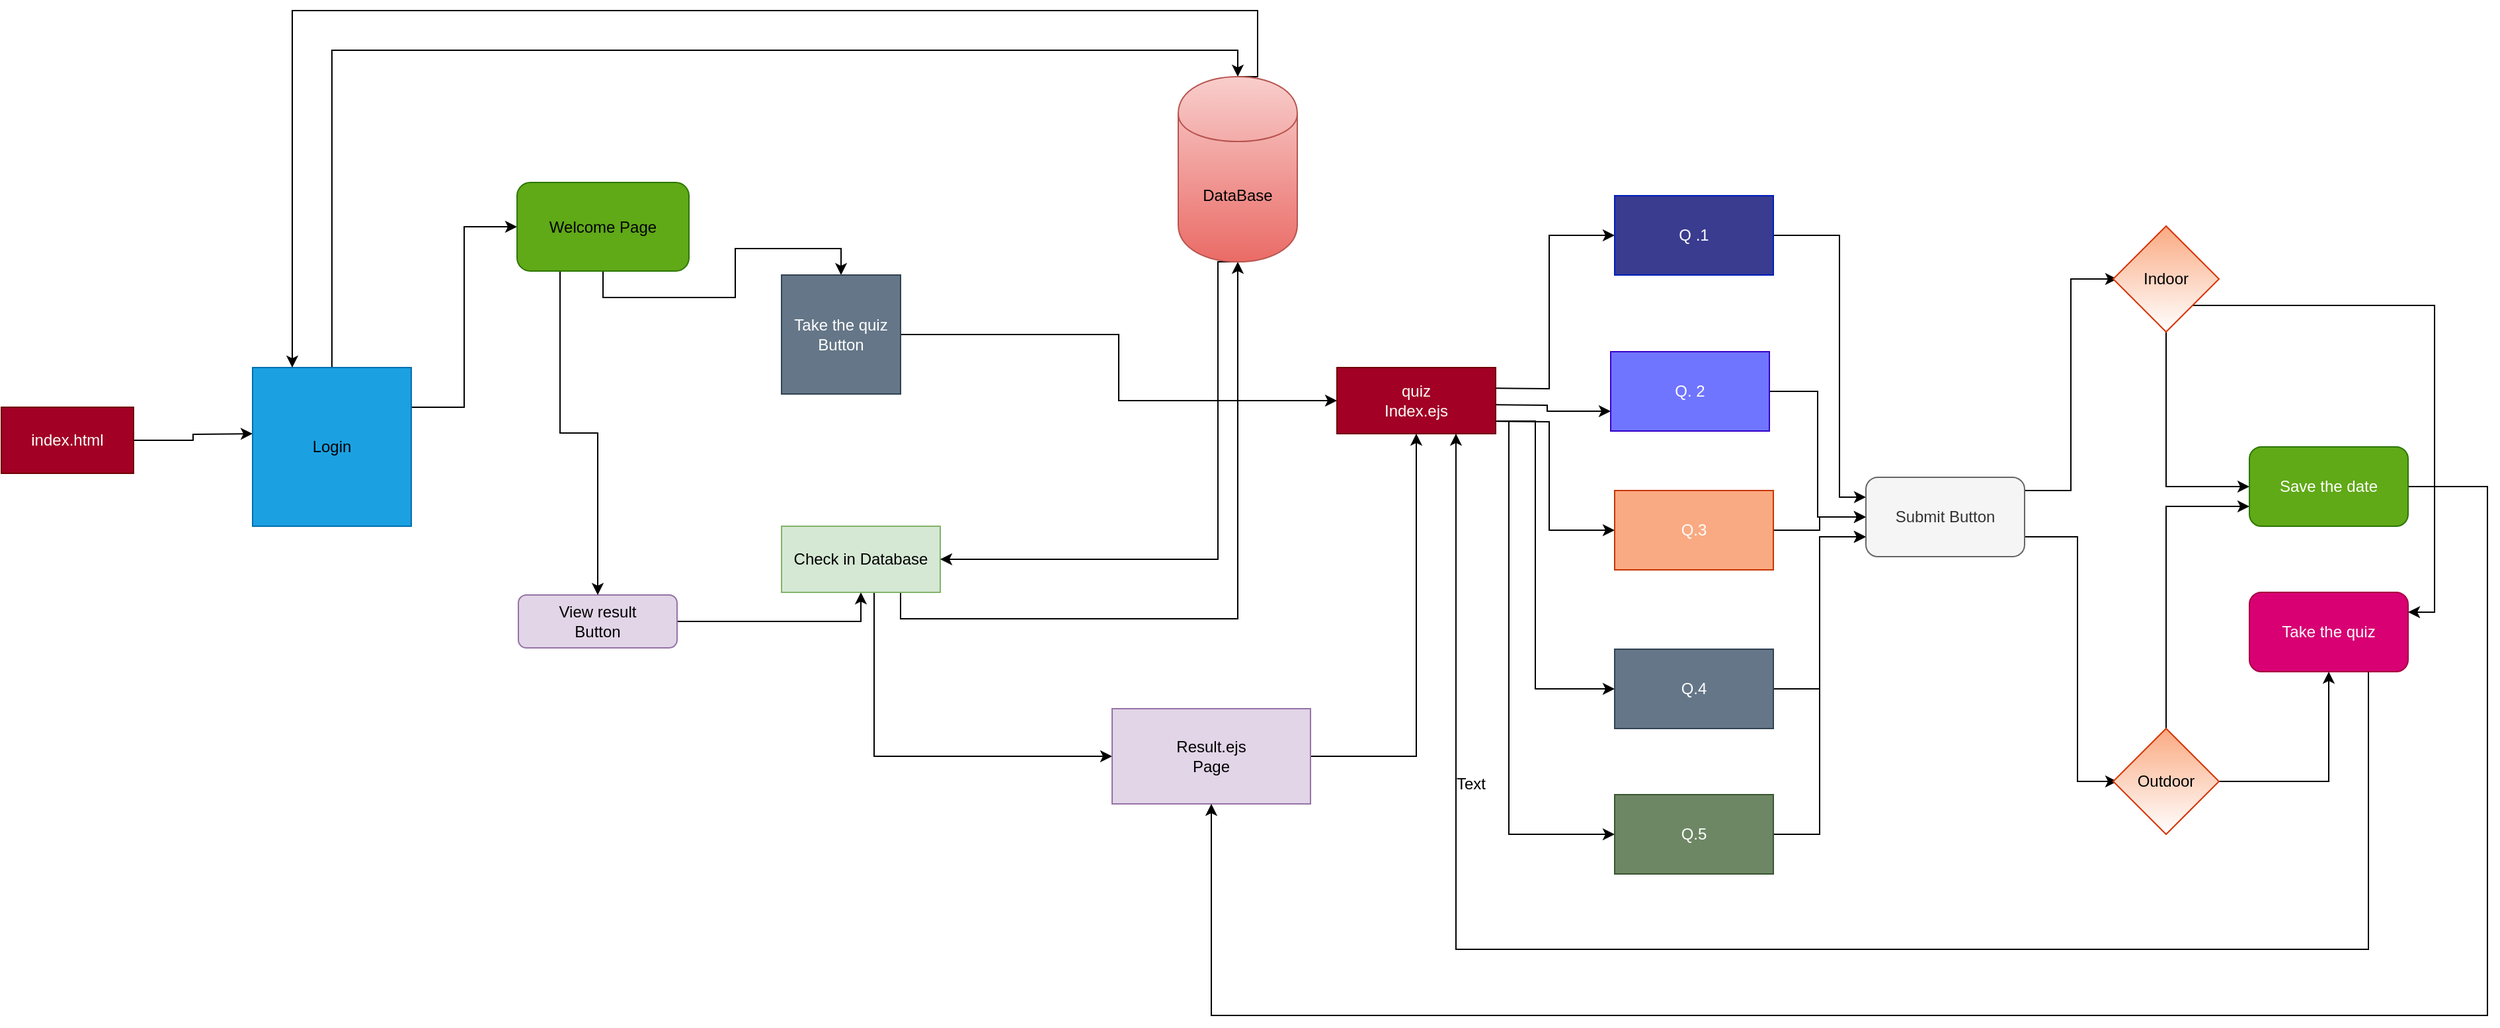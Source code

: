 <mxfile version="12.7.2" type="github">
  <diagram id="H4Ju19sgC8gWFPNlpFQ3" name="Page-1">
    <mxGraphModel dx="1763" dy="2350" grid="1" gridSize="10" guides="1" tooltips="1" connect="1" arrows="1" fold="1" page="1" pageScale="1" pageWidth="850" pageHeight="1100" math="0" shadow="0">
      <root>
        <mxCell id="0" />
        <mxCell id="1" parent="0" />
        <mxCell id="xxdXjiNccwobuQIZFkfi-4" style="edgeStyle=orthogonalEdgeStyle;rounded=0;orthogonalLoop=1;jettySize=auto;html=1;exitX=1;exitY=0.5;exitDx=0;exitDy=0;" parent="1" source="MGtZEtJ0QbS-JZSsQWYv-2" edge="1">
          <mxGeometry relative="1" as="geometry">
            <mxPoint x="200" y="240" as="targetPoint" />
          </mxGeometry>
        </mxCell>
        <mxCell id="MGtZEtJ0QbS-JZSsQWYv-2" value="index.html" style="rounded=0;whiteSpace=wrap;html=1;fillColor=#a20025;strokeColor=#6F0000;fontColor=#ffffff;" parent="1" vertex="1">
          <mxGeometry x="10" y="220" width="100" height="50" as="geometry" />
        </mxCell>
        <mxCell id="xxdXjiNccwobuQIZFkfi-10" style="edgeStyle=orthogonalEdgeStyle;rounded=0;orthogonalLoop=1;jettySize=auto;html=1;exitX=1;exitY=0.25;exitDx=0;exitDy=0;entryX=0;entryY=0.5;entryDx=0;entryDy=0;" parent="1" source="xxdXjiNccwobuQIZFkfi-6" target="xxdXjiNccwobuQIZFkfi-9" edge="1">
          <mxGeometry relative="1" as="geometry">
            <mxPoint x="360" y="100" as="targetPoint" />
          </mxGeometry>
        </mxCell>
        <mxCell id="EnImceDTlOAHcLMJtSdO-2" style="edgeStyle=orthogonalEdgeStyle;rounded=0;orthogonalLoop=1;jettySize=auto;html=1;exitX=0.5;exitY=0;exitDx=0;exitDy=0;entryX=0.5;entryY=0;entryDx=0;entryDy=0;" edge="1" parent="1" source="xxdXjiNccwobuQIZFkfi-6" target="xxdXjiNccwobuQIZFkfi-19">
          <mxGeometry relative="1" as="geometry">
            <mxPoint x="260.143" y="20" as="targetPoint" />
          </mxGeometry>
        </mxCell>
        <mxCell id="xxdXjiNccwobuQIZFkfi-6" value="&lt;font color=&quot;#000000&quot;&gt;Login&lt;/font&gt;" style="whiteSpace=wrap;html=1;aspect=fixed;strokeColor=#006EAF;fillColor=#1ba1e2;fontColor=#ffffff;" parent="1" vertex="1">
          <mxGeometry x="200" y="190" width="120" height="120" as="geometry" />
        </mxCell>
        <mxCell id="xxdXjiNccwobuQIZFkfi-17" style="edgeStyle=orthogonalEdgeStyle;rounded=0;orthogonalLoop=1;jettySize=auto;html=1;exitX=1;exitY=0.5;exitDx=0;exitDy=0;entryX=0.5;entryY=1;entryDx=0;entryDy=0;" parent="1" source="xxdXjiNccwobuQIZFkfi-8" target="xxdXjiNccwobuQIZFkfi-16" edge="1">
          <mxGeometry relative="1" as="geometry">
            <mxPoint x="670" y="382" as="targetPoint" />
          </mxGeometry>
        </mxCell>
        <mxCell id="xxdXjiNccwobuQIZFkfi-8" value="&lt;font color=&quot;#000000&quot;&gt;View result&lt;br&gt;Button&lt;br&gt;&lt;/font&gt;" style="rounded=1;whiteSpace=wrap;html=1;strokeColor=#9673a6;fillColor=#e1d5e7;" parent="1" vertex="1">
          <mxGeometry x="401" y="362" width="120" height="40" as="geometry" />
        </mxCell>
        <mxCell id="EnImceDTlOAHcLMJtSdO-1" style="edgeStyle=orthogonalEdgeStyle;rounded=0;orthogonalLoop=1;jettySize=auto;html=1;exitX=0.5;exitY=1;exitDx=0;exitDy=0;" edge="1" parent="1" source="xxdXjiNccwobuQIZFkfi-9" target="xxdXjiNccwobuQIZFkfi-14">
          <mxGeometry relative="1" as="geometry" />
        </mxCell>
        <mxCell id="EnImceDTlOAHcLMJtSdO-5" style="edgeStyle=orthogonalEdgeStyle;rounded=0;orthogonalLoop=1;jettySize=auto;html=1;exitX=0.25;exitY=1;exitDx=0;exitDy=0;entryX=0.5;entryY=0;entryDx=0;entryDy=0;" edge="1" parent="1" source="xxdXjiNccwobuQIZFkfi-9" target="xxdXjiNccwobuQIZFkfi-8">
          <mxGeometry relative="1" as="geometry" />
        </mxCell>
        <mxCell id="xxdXjiNccwobuQIZFkfi-9" value="&lt;font color=&quot;#000000&quot;&gt;Welcome Page&lt;br&gt;&lt;/font&gt;" style="rounded=1;whiteSpace=wrap;html=1;strokeColor=#2D7600;fillColor=#60a917;fontColor=#ffffff;" parent="1" vertex="1">
          <mxGeometry x="400" y="50" width="130" height="67" as="geometry" />
        </mxCell>
        <mxCell id="EnImceDTlOAHcLMJtSdO-14" style="edgeStyle=orthogonalEdgeStyle;rounded=0;orthogonalLoop=1;jettySize=auto;html=1;exitX=1;exitY=0.5;exitDx=0;exitDy=0;entryX=0;entryY=0.5;entryDx=0;entryDy=0;" edge="1" parent="1" source="xxdXjiNccwobuQIZFkfi-14" target="xxdXjiNccwobuQIZFkfi-22">
          <mxGeometry relative="1" as="geometry" />
        </mxCell>
        <mxCell id="xxdXjiNccwobuQIZFkfi-14" value="Take the quiz&lt;br&gt;Button" style="whiteSpace=wrap;html=1;aspect=fixed;strokeColor=#314354;fillColor=#647687;fontColor=#ffffff;" parent="1" vertex="1">
          <mxGeometry x="600" y="120" width="90" height="90" as="geometry" />
        </mxCell>
        <mxCell id="EnImceDTlOAHcLMJtSdO-8" style="edgeStyle=orthogonalEdgeStyle;rounded=0;orthogonalLoop=1;jettySize=auto;html=1;exitX=0.75;exitY=1;exitDx=0;exitDy=0;entryX=0.5;entryY=1;entryDx=0;entryDy=0;" edge="1" parent="1" source="xxdXjiNccwobuQIZFkfi-16" target="xxdXjiNccwobuQIZFkfi-19">
          <mxGeometry relative="1" as="geometry" />
        </mxCell>
        <mxCell id="EnImceDTlOAHcLMJtSdO-12" style="edgeStyle=orthogonalEdgeStyle;rounded=0;orthogonalLoop=1;jettySize=auto;html=1;exitX=0.5;exitY=1;exitDx=0;exitDy=0;entryX=0;entryY=0.5;entryDx=0;entryDy=0;" edge="1" parent="1" source="xxdXjiNccwobuQIZFkfi-16" target="EnImceDTlOAHcLMJtSdO-10">
          <mxGeometry relative="1" as="geometry">
            <Array as="points">
              <mxPoint x="670" y="360" />
              <mxPoint x="670" y="484" />
            </Array>
          </mxGeometry>
        </mxCell>
        <mxCell id="xxdXjiNccwobuQIZFkfi-16" value="&lt;font color=&quot;#000000&quot;&gt;Check in Database&lt;/font&gt;" style="rounded=0;whiteSpace=wrap;html=1;strokeColor=#82b366;fillColor=#d5e8d4;" parent="1" vertex="1">
          <mxGeometry x="600" y="310" width="120" height="50" as="geometry" />
        </mxCell>
        <mxCell id="EnImceDTlOAHcLMJtSdO-3" style="edgeStyle=orthogonalEdgeStyle;rounded=0;orthogonalLoop=1;jettySize=auto;html=1;exitX=0.5;exitY=0;exitDx=0;exitDy=0;entryX=0.25;entryY=0;entryDx=0;entryDy=0;" edge="1" parent="1" source="xxdXjiNccwobuQIZFkfi-19" target="xxdXjiNccwobuQIZFkfi-6">
          <mxGeometry relative="1" as="geometry">
            <Array as="points">
              <mxPoint x="960" y="-30" />
              <mxPoint x="960" y="-80" />
              <mxPoint x="230" y="-80" />
            </Array>
          </mxGeometry>
        </mxCell>
        <mxCell id="EnImceDTlOAHcLMJtSdO-13" style="edgeStyle=orthogonalEdgeStyle;rounded=0;orthogonalLoop=1;jettySize=auto;html=1;exitX=0.5;exitY=1;exitDx=0;exitDy=0;entryX=1;entryY=0.5;entryDx=0;entryDy=0;" edge="1" parent="1" source="xxdXjiNccwobuQIZFkfi-19" target="xxdXjiNccwobuQIZFkfi-16">
          <mxGeometry relative="1" as="geometry">
            <Array as="points">
              <mxPoint x="930" y="110" />
              <mxPoint x="930" y="335" />
            </Array>
          </mxGeometry>
        </mxCell>
        <mxCell id="xxdXjiNccwobuQIZFkfi-19" value="DataBase" style="shape=cylinder;whiteSpace=wrap;html=1;boundedLbl=1;backgroundOutline=1;strokeColor=#b85450;fillColor=#f8cecc;gradientColor=#ea6b66;" parent="1" vertex="1">
          <mxGeometry x="900" y="-30" width="90" height="140" as="geometry" />
        </mxCell>
        <mxCell id="xxdXjiNccwobuQIZFkfi-29" style="edgeStyle=orthogonalEdgeStyle;rounded=0;orthogonalLoop=1;jettySize=auto;html=1;entryX=0;entryY=0.5;entryDx=0;entryDy=0;exitX=1;exitY=0.25;exitDx=0;exitDy=0;" parent="1" target="xxdXjiNccwobuQIZFkfi-24" edge="1">
          <mxGeometry relative="1" as="geometry">
            <mxPoint x="1150" y="103" as="targetPoint" />
            <mxPoint x="1130" y="205.5" as="sourcePoint" />
          </mxGeometry>
        </mxCell>
        <mxCell id="xxdXjiNccwobuQIZFkfi-30" style="edgeStyle=orthogonalEdgeStyle;rounded=0;orthogonalLoop=1;jettySize=auto;html=1;entryX=0;entryY=0.75;entryDx=0;entryDy=0;" parent="1" target="xxdXjiNccwobuQIZFkfi-25" edge="1">
          <mxGeometry relative="1" as="geometry">
            <mxPoint x="1130" y="218" as="sourcePoint" />
          </mxGeometry>
        </mxCell>
        <mxCell id="xxdXjiNccwobuQIZFkfi-32" style="edgeStyle=orthogonalEdgeStyle;rounded=0;orthogonalLoop=1;jettySize=auto;html=1;exitX=1;exitY=0.75;exitDx=0;exitDy=0;entryX=0;entryY=0.5;entryDx=0;entryDy=0;" parent="1" target="xxdXjiNccwobuQIZFkfi-27" edge="1">
          <mxGeometry relative="1" as="geometry">
            <mxPoint x="1130" y="230.5" as="sourcePoint" />
            <Array as="points">
              <mxPoint x="1170" y="231" />
              <mxPoint x="1170" y="433" />
            </Array>
          </mxGeometry>
        </mxCell>
        <mxCell id="xxdXjiNccwobuQIZFkfi-33" style="edgeStyle=orthogonalEdgeStyle;rounded=0;orthogonalLoop=1;jettySize=auto;html=1;exitX=1;exitY=0.75;exitDx=0;exitDy=0;entryX=0;entryY=0.5;entryDx=0;entryDy=0;" parent="1" target="xxdXjiNccwobuQIZFkfi-28" edge="1">
          <mxGeometry relative="1" as="geometry">
            <mxPoint x="1130" y="230.5" as="sourcePoint" />
            <Array as="points">
              <mxPoint x="1150" y="231" />
              <mxPoint x="1150" y="543" />
            </Array>
          </mxGeometry>
        </mxCell>
        <mxCell id="xxdXjiNccwobuQIZFkfi-34" style="edgeStyle=orthogonalEdgeStyle;rounded=0;orthogonalLoop=1;jettySize=auto;html=1;exitX=1;exitY=0.75;exitDx=0;exitDy=0;entryX=0;entryY=0.5;entryDx=0;entryDy=0;" parent="1" target="xxdXjiNccwobuQIZFkfi-26" edge="1">
          <mxGeometry relative="1" as="geometry">
            <mxPoint x="1130" y="230.5" as="sourcePoint" />
          </mxGeometry>
        </mxCell>
        <mxCell id="xxdXjiNccwobuQIZFkfi-22" value="quiz &lt;br&gt;Index.ejs" style="rounded=0;whiteSpace=wrap;html=1;strokeColor=#6F0000;fillColor=#a20025;fontColor=#ffffff;" parent="1" vertex="1">
          <mxGeometry x="1020" y="190" width="120" height="50" as="geometry" />
        </mxCell>
        <mxCell id="xxdXjiNccwobuQIZFkfi-46" style="edgeStyle=orthogonalEdgeStyle;rounded=0;orthogonalLoop=1;jettySize=auto;html=1;exitX=1;exitY=0.5;exitDx=0;exitDy=0;entryX=0;entryY=0.25;entryDx=0;entryDy=0;" parent="1" source="xxdXjiNccwobuQIZFkfi-24" target="xxdXjiNccwobuQIZFkfi-35" edge="1">
          <mxGeometry relative="1" as="geometry">
            <Array as="points">
              <mxPoint x="1400" y="90" />
              <mxPoint x="1400" y="288" />
            </Array>
          </mxGeometry>
        </mxCell>
        <mxCell id="xxdXjiNccwobuQIZFkfi-24" value="Q .1" style="rounded=0;whiteSpace=wrap;html=1;strokeColor=#001DBC;fillColor=#393C8F;fontColor=#ffffff;" parent="1" vertex="1">
          <mxGeometry x="1230" y="60" width="120" height="60" as="geometry" />
        </mxCell>
        <mxCell id="xxdXjiNccwobuQIZFkfi-47" style="edgeStyle=orthogonalEdgeStyle;rounded=0;orthogonalLoop=1;jettySize=auto;html=1;exitX=1;exitY=0.5;exitDx=0;exitDy=0;entryX=0;entryY=0.5;entryDx=0;entryDy=0;" parent="1" source="xxdXjiNccwobuQIZFkfi-25" target="xxdXjiNccwobuQIZFkfi-35" edge="1">
          <mxGeometry relative="1" as="geometry" />
        </mxCell>
        <mxCell id="xxdXjiNccwobuQIZFkfi-25" value="Q. 2" style="rounded=0;whiteSpace=wrap;html=1;strokeColor=#3700CC;fillColor=#7075FF;fontColor=#ffffff;" parent="1" vertex="1">
          <mxGeometry x="1227" y="178" width="120" height="60" as="geometry" />
        </mxCell>
        <mxCell id="xxdXjiNccwobuQIZFkfi-48" style="edgeStyle=orthogonalEdgeStyle;rounded=0;orthogonalLoop=1;jettySize=auto;html=1;exitX=1;exitY=0.5;exitDx=0;exitDy=0;entryX=0;entryY=0.5;entryDx=0;entryDy=0;" parent="1" source="xxdXjiNccwobuQIZFkfi-26" target="xxdXjiNccwobuQIZFkfi-35" edge="1">
          <mxGeometry relative="1" as="geometry" />
        </mxCell>
        <mxCell id="xxdXjiNccwobuQIZFkfi-26" value="Q.3" style="rounded=0;whiteSpace=wrap;html=1;strokeColor=#C73500;fillColor=#FAAA82;fontColor=#ffffff;" parent="1" vertex="1">
          <mxGeometry x="1230" y="283" width="120" height="60" as="geometry" />
        </mxCell>
        <mxCell id="xxdXjiNccwobuQIZFkfi-49" style="edgeStyle=orthogonalEdgeStyle;rounded=0;orthogonalLoop=1;jettySize=auto;html=1;exitX=1;exitY=0.5;exitDx=0;exitDy=0;entryX=0;entryY=0.75;entryDx=0;entryDy=0;" parent="1" source="xxdXjiNccwobuQIZFkfi-27" target="xxdXjiNccwobuQIZFkfi-35" edge="1">
          <mxGeometry relative="1" as="geometry">
            <mxPoint x="1380" y="323" as="targetPoint" />
          </mxGeometry>
        </mxCell>
        <mxCell id="xxdXjiNccwobuQIZFkfi-27" value="Q.4" style="rounded=0;whiteSpace=wrap;html=1;strokeColor=#314354;fillColor=#647687;fontColor=#ffffff;" parent="1" vertex="1">
          <mxGeometry x="1230" y="403" width="120" height="60" as="geometry" />
        </mxCell>
        <mxCell id="xxdXjiNccwobuQIZFkfi-50" style="edgeStyle=orthogonalEdgeStyle;rounded=0;orthogonalLoop=1;jettySize=auto;html=1;exitX=1;exitY=0.5;exitDx=0;exitDy=0;entryX=0;entryY=0.75;entryDx=0;entryDy=0;" parent="1" source="xxdXjiNccwobuQIZFkfi-28" target="xxdXjiNccwobuQIZFkfi-35" edge="1">
          <mxGeometry relative="1" as="geometry">
            <mxPoint x="1400" y="323" as="targetPoint" />
          </mxGeometry>
        </mxCell>
        <mxCell id="xxdXjiNccwobuQIZFkfi-28" value="Q.5" style="rounded=0;whiteSpace=wrap;html=1;strokeColor=#3A5431;fillColor=#6d8764;fontColor=#ffffff;" parent="1" vertex="1">
          <mxGeometry x="1230" y="513" width="120" height="60" as="geometry" />
        </mxCell>
        <mxCell id="xxdXjiNccwobuQIZFkfi-42" style="edgeStyle=orthogonalEdgeStyle;rounded=0;orthogonalLoop=1;jettySize=auto;html=1;exitX=1;exitY=0.5;exitDx=0;exitDy=0;entryX=0;entryY=0.5;entryDx=0;entryDy=0;" parent="1" source="xxdXjiNccwobuQIZFkfi-35" edge="1">
          <mxGeometry relative="1" as="geometry">
            <mxPoint x="1610" y="123" as="targetPoint" />
            <Array as="points">
              <mxPoint x="1540" y="283" />
              <mxPoint x="1575" y="283" />
              <mxPoint x="1575" y="123" />
            </Array>
          </mxGeometry>
        </mxCell>
        <mxCell id="xxdXjiNccwobuQIZFkfi-44" style="edgeStyle=orthogonalEdgeStyle;rounded=0;orthogonalLoop=1;jettySize=auto;html=1;exitX=1;exitY=0.75;exitDx=0;exitDy=0;entryX=0;entryY=0.5;entryDx=0;entryDy=0;" parent="1" source="xxdXjiNccwobuQIZFkfi-35" edge="1">
          <mxGeometry relative="1" as="geometry">
            <mxPoint x="1610" y="503" as="targetPoint" />
            <Array as="points">
              <mxPoint x="1580" y="318" />
              <mxPoint x="1580" y="503" />
            </Array>
          </mxGeometry>
        </mxCell>
        <mxCell id="xxdXjiNccwobuQIZFkfi-35" value="Submit Button" style="rounded=1;whiteSpace=wrap;html=1;strokeColor=#666666;fillColor=#f5f5f5;fontColor=#333333;" parent="1" vertex="1">
          <mxGeometry x="1420" y="273" width="120" height="60" as="geometry" />
        </mxCell>
        <mxCell id="EnImceDTlOAHcLMJtSdO-21" style="edgeStyle=orthogonalEdgeStyle;rounded=0;orthogonalLoop=1;jettySize=auto;html=1;exitX=0.5;exitY=0;exitDx=0;exitDy=0;entryX=0;entryY=0.75;entryDx=0;entryDy=0;" edge="1" parent="1" source="xxdXjiNccwobuQIZFkfi-36" target="EnImceDTlOAHcLMJtSdO-16">
          <mxGeometry relative="1" as="geometry" />
        </mxCell>
        <mxCell id="EnImceDTlOAHcLMJtSdO-22" style="edgeStyle=orthogonalEdgeStyle;rounded=0;orthogonalLoop=1;jettySize=auto;html=1;exitX=1;exitY=0.5;exitDx=0;exitDy=0;entryX=0.5;entryY=1;entryDx=0;entryDy=0;" edge="1" parent="1" source="xxdXjiNccwobuQIZFkfi-36" target="EnImceDTlOAHcLMJtSdO-17">
          <mxGeometry relative="1" as="geometry" />
        </mxCell>
        <mxCell id="xxdXjiNccwobuQIZFkfi-36" value="&lt;font color=&quot;#000000&quot;&gt;Outdoor&lt;/font&gt;" style="rhombus;whiteSpace=wrap;html=1;strokeColor=#D73402;fillColor=#FAAA82;gradientColor=#ffffff;" parent="1" vertex="1">
          <mxGeometry x="1607" y="463" width="80" height="80" as="geometry" />
        </mxCell>
        <mxCell id="EnImceDTlOAHcLMJtSdO-18" style="edgeStyle=orthogonalEdgeStyle;rounded=0;orthogonalLoop=1;jettySize=auto;html=1;exitX=0.5;exitY=1;exitDx=0;exitDy=0;entryX=0;entryY=0.5;entryDx=0;entryDy=0;" edge="1" parent="1" source="xxdXjiNccwobuQIZFkfi-38" target="EnImceDTlOAHcLMJtSdO-16">
          <mxGeometry relative="1" as="geometry" />
        </mxCell>
        <mxCell id="EnImceDTlOAHcLMJtSdO-20" style="edgeStyle=orthogonalEdgeStyle;rounded=0;orthogonalLoop=1;jettySize=auto;html=1;exitX=0;exitY=1;exitDx=0;exitDy=0;entryX=1;entryY=0.25;entryDx=0;entryDy=0;" edge="1" parent="1" source="xxdXjiNccwobuQIZFkfi-38" target="EnImceDTlOAHcLMJtSdO-17">
          <mxGeometry relative="1" as="geometry" />
        </mxCell>
        <mxCell id="xxdXjiNccwobuQIZFkfi-38" value="&lt;font color=&quot;#000000&quot;&gt;Indoor&lt;/font&gt;" style="rhombus;whiteSpace=wrap;html=1;strokeColor=#D73402;fillColor=#FAAA82;gradientColor=#ffffff;" parent="1" vertex="1">
          <mxGeometry x="1607" y="83" width="80" height="80" as="geometry" />
        </mxCell>
        <mxCell id="EnImceDTlOAHcLMJtSdO-11" style="edgeStyle=orthogonalEdgeStyle;rounded=0;orthogonalLoop=1;jettySize=auto;html=1;exitX=1;exitY=0.5;exitDx=0;exitDy=0;entryX=0.5;entryY=1;entryDx=0;entryDy=0;" edge="1" parent="1" source="EnImceDTlOAHcLMJtSdO-10" target="xxdXjiNccwobuQIZFkfi-22">
          <mxGeometry relative="1" as="geometry" />
        </mxCell>
        <mxCell id="EnImceDTlOAHcLMJtSdO-10" value="&lt;font color=&quot;#000000&quot;&gt;Result.ejs&lt;br&gt;Page&lt;br&gt;&lt;/font&gt;" style="rounded=0;whiteSpace=wrap;html=1;fillColor=#e1d5e7;strokeColor=#9673a6;" vertex="1" parent="1">
          <mxGeometry x="850" y="448" width="150" height="72" as="geometry" />
        </mxCell>
        <mxCell id="EnImceDTlOAHcLMJtSdO-24" style="edgeStyle=orthogonalEdgeStyle;rounded=0;orthogonalLoop=1;jettySize=auto;html=1;exitX=1;exitY=0.5;exitDx=0;exitDy=0;entryX=0.5;entryY=1;entryDx=0;entryDy=0;" edge="1" parent="1" source="EnImceDTlOAHcLMJtSdO-16" target="EnImceDTlOAHcLMJtSdO-10">
          <mxGeometry relative="1" as="geometry">
            <Array as="points">
              <mxPoint x="1890" y="280" />
              <mxPoint x="1890" y="680" />
              <mxPoint x="925" y="680" />
            </Array>
          </mxGeometry>
        </mxCell>
        <mxCell id="EnImceDTlOAHcLMJtSdO-16" value="Save the date" style="rounded=1;whiteSpace=wrap;html=1;fillColor=#60a917;strokeColor=#2D7600;fontColor=#ffffff;" vertex="1" parent="1">
          <mxGeometry x="1710" y="250" width="120" height="60" as="geometry" />
        </mxCell>
        <mxCell id="EnImceDTlOAHcLMJtSdO-23" style="edgeStyle=orthogonalEdgeStyle;rounded=0;orthogonalLoop=1;jettySize=auto;html=1;exitX=0.75;exitY=1;exitDx=0;exitDy=0;entryX=0.75;entryY=1;entryDx=0;entryDy=0;" edge="1" parent="1" source="EnImceDTlOAHcLMJtSdO-17" target="xxdXjiNccwobuQIZFkfi-22">
          <mxGeometry relative="1" as="geometry">
            <Array as="points">
              <mxPoint x="1800" y="630" />
              <mxPoint x="1110" y="630" />
            </Array>
          </mxGeometry>
        </mxCell>
        <mxCell id="EnImceDTlOAHcLMJtSdO-25" value="Text" style="text;html=1;align=center;verticalAlign=middle;resizable=0;points=[];labelBackgroundColor=#ffffff;" vertex="1" connectable="0" parent="EnImceDTlOAHcLMJtSdO-23">
          <mxGeometry x="0.589" y="-11" relative="1" as="geometry">
            <mxPoint as="offset" />
          </mxGeometry>
        </mxCell>
        <mxCell id="EnImceDTlOAHcLMJtSdO-17" value="Take the quiz" style="rounded=1;whiteSpace=wrap;html=1;fillColor=#d80073;strokeColor=#A50040;fontColor=#ffffff;" vertex="1" parent="1">
          <mxGeometry x="1710" y="360" width="120" height="60" as="geometry" />
        </mxCell>
      </root>
    </mxGraphModel>
  </diagram>
</mxfile>
